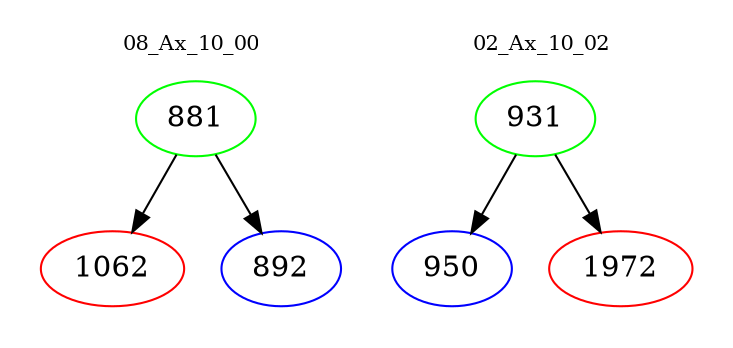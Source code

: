 digraph{
subgraph cluster_0 {
color = white
label = "08_Ax_10_00";
fontsize=10;
T0_881 [label="881", color="green"]
T0_881 -> T0_1062 [color="black"]
T0_1062 [label="1062", color="red"]
T0_881 -> T0_892 [color="black"]
T0_892 [label="892", color="blue"]
}
subgraph cluster_1 {
color = white
label = "02_Ax_10_02";
fontsize=10;
T1_931 [label="931", color="green"]
T1_931 -> T1_950 [color="black"]
T1_950 [label="950", color="blue"]
T1_931 -> T1_1972 [color="black"]
T1_1972 [label="1972", color="red"]
}
}
